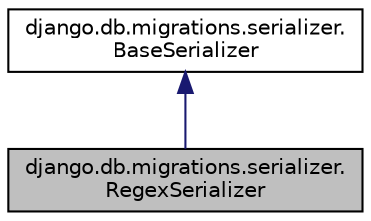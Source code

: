 digraph "django.db.migrations.serializer.RegexSerializer"
{
 // LATEX_PDF_SIZE
  edge [fontname="Helvetica",fontsize="10",labelfontname="Helvetica",labelfontsize="10"];
  node [fontname="Helvetica",fontsize="10",shape=record];
  Node1 [label="django.db.migrations.serializer.\lRegexSerializer",height=0.2,width=0.4,color="black", fillcolor="grey75", style="filled", fontcolor="black",tooltip=" "];
  Node2 -> Node1 [dir="back",color="midnightblue",fontsize="10",style="solid",fontname="Helvetica"];
  Node2 [label="django.db.migrations.serializer.\lBaseSerializer",height=0.2,width=0.4,color="black", fillcolor="white", style="filled",URL="$classdjango_1_1db_1_1migrations_1_1serializer_1_1_base_serializer.html",tooltip=" "];
}
